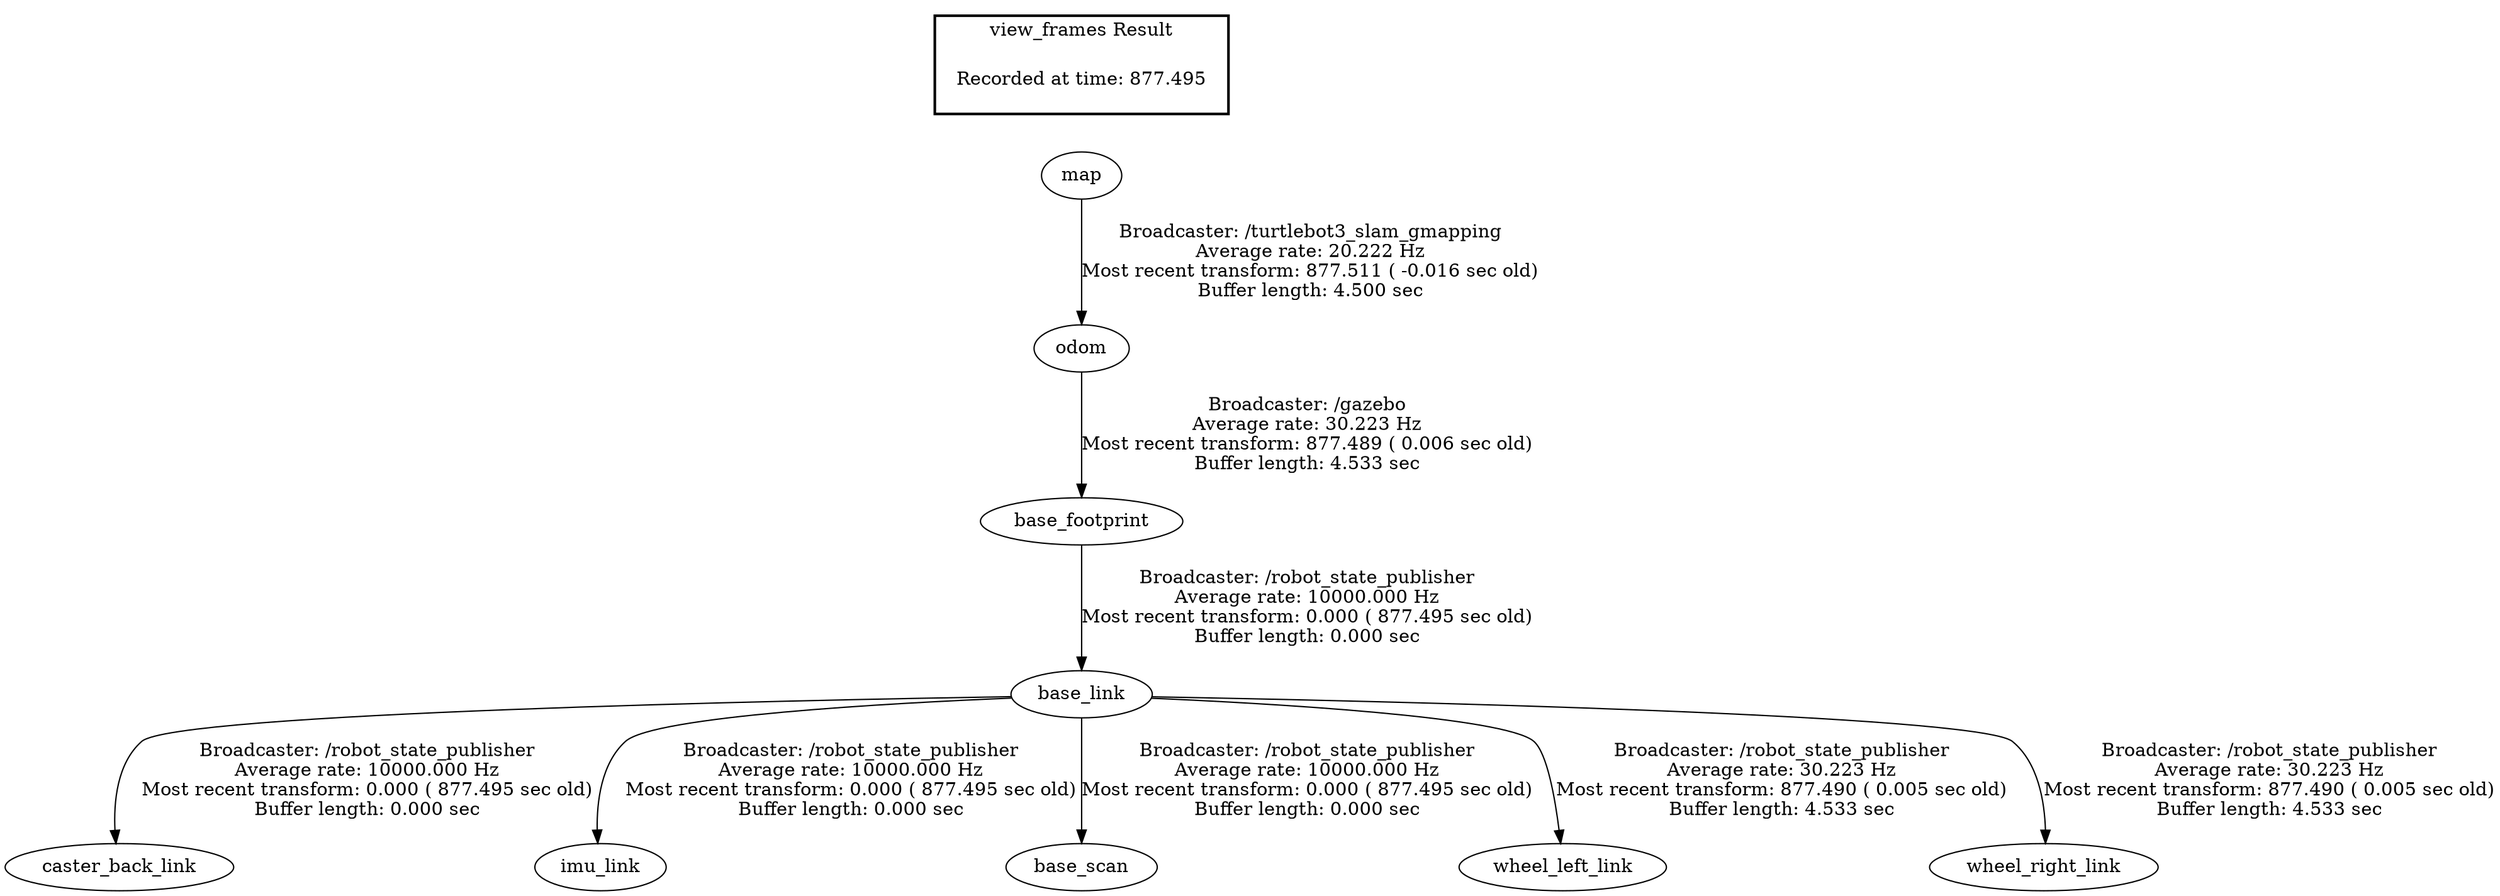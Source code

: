 digraph G {
"base_footprint" -> "base_link"[label="Broadcaster: /robot_state_publisher\nAverage rate: 10000.000 Hz\nMost recent transform: 0.000 ( 877.495 sec old)\nBuffer length: 0.000 sec\n"];
"odom" -> "base_footprint"[label="Broadcaster: /gazebo\nAverage rate: 30.223 Hz\nMost recent transform: 877.489 ( 0.006 sec old)\nBuffer length: 4.533 sec\n"];
"base_link" -> "caster_back_link"[label="Broadcaster: /robot_state_publisher\nAverage rate: 10000.000 Hz\nMost recent transform: 0.000 ( 877.495 sec old)\nBuffer length: 0.000 sec\n"];
"base_link" -> "imu_link"[label="Broadcaster: /robot_state_publisher\nAverage rate: 10000.000 Hz\nMost recent transform: 0.000 ( 877.495 sec old)\nBuffer length: 0.000 sec\n"];
"base_link" -> "base_scan"[label="Broadcaster: /robot_state_publisher\nAverage rate: 10000.000 Hz\nMost recent transform: 0.000 ( 877.495 sec old)\nBuffer length: 0.000 sec\n"];
"base_link" -> "wheel_left_link"[label="Broadcaster: /robot_state_publisher\nAverage rate: 30.223 Hz\nMost recent transform: 877.490 ( 0.005 sec old)\nBuffer length: 4.533 sec\n"];
"base_link" -> "wheel_right_link"[label="Broadcaster: /robot_state_publisher\nAverage rate: 30.223 Hz\nMost recent transform: 877.490 ( 0.005 sec old)\nBuffer length: 4.533 sec\n"];
"map" -> "odom"[label="Broadcaster: /turtlebot3_slam_gmapping\nAverage rate: 20.222 Hz\nMost recent transform: 877.511 ( -0.016 sec old)\nBuffer length: 4.500 sec\n"];
edge [style=invis];
 subgraph cluster_legend { style=bold; color=black; label ="view_frames Result";
"Recorded at time: 877.495"[ shape=plaintext ] ;
 }->"map";
}